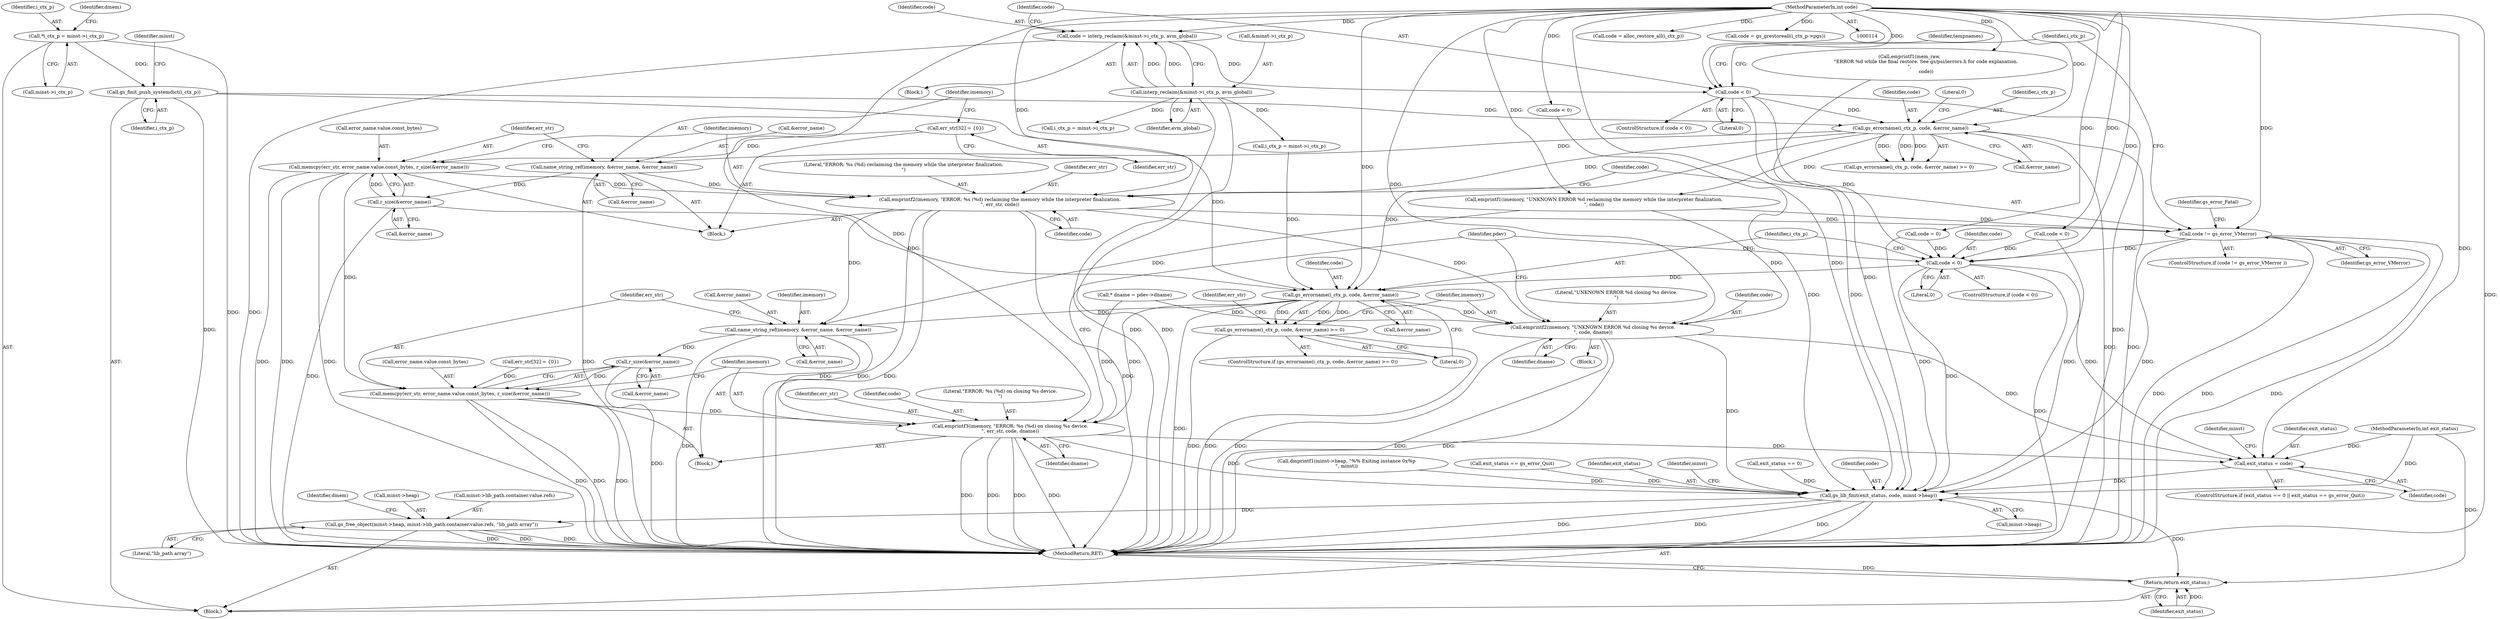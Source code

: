 digraph "0_ghostscript_241d91112771a6104de10b3948c3f350d6690c1d@API" {
"1000206" [label="(Call,memcpy(err_str, error_name.value.const_bytes, r_size(&error_name)))"];
"1000198" [label="(Call,err_str[32] = {0})"];
"1000213" [label="(Call,r_size(&error_name))"];
"1000200" [label="(Call,name_string_ref(imemory, &error_name, &error_name))"];
"1000190" [label="(Call,gs_errorname(i_ctx_p, code, &error_name))"];
"1000135" [label="(Call,gs_finit_push_systemdict(i_ctx_p))"];
"1000120" [label="(Call,*i_ctx_p = minst->i_ctx_p)"];
"1000179" [label="(Call,code < 0)"];
"1000170" [label="(Call,code = interp_reclaim(&minst->i_ctx_p, avm_global))"];
"1000172" [label="(Call,interp_reclaim(&minst->i_ctx_p, avm_global))"];
"1000117" [label="(MethodParameterIn,int code)"];
"1000216" [label="(Call,emprintf2(imemory, \"ERROR: %s (%d) reclaiming the memory while the interpreter finalization.\n\", err_str, code))"];
"1000228" [label="(Call,code != gs_error_VMerror)"];
"1000303" [label="(Call,code < 0)"];
"1000310" [label="(Call,gs_errorname(i_ctx_p, code, &error_name))"];
"1000309" [label="(Call,gs_errorname(i_ctx_p, code, &error_name) >= 0)"];
"1000320" [label="(Call,name_string_ref(imemory, &error_name, &error_name))"];
"1000333" [label="(Call,r_size(&error_name))"];
"1000326" [label="(Call,memcpy(err_str, error_name.value.const_bytes, r_size(&error_name)))"];
"1000336" [label="(Call,emprintf3(imemory, \"ERROR: %s (%d) on closing %s device.\n\", err_str, code, dname))"];
"1000360" [label="(Call,exit_status = code)"];
"1000539" [label="(Call,gs_lib_finit(exit_status, code, minst->heap))"];
"1000545" [label="(Call,gs_free_object(minst->heap, minst->lib_path.container.value.refs, \"lib_path array\"))"];
"1000562" [label="(Return,return exit_status;)"];
"1000344" [label="(Call,emprintf2(imemory, \"UNKNOWN ERROR %d closing %s device.\n\", code, dname))"];
"1000561" [label="(Identifier,dmem)"];
"1000189" [label="(Call,gs_errorname(i_ctx_p, code, &error_name) >= 0)"];
"1000326" [label="(Call,memcpy(err_str, error_name.value.const_bytes, r_size(&error_name)))"];
"1000117" [label="(MethodParameterIn,int code)"];
"1000308" [label="(ControlStructure,if (gs_errorname(i_ctx_p, code, &error_name) >= 0))"];
"1000199" [label="(Identifier,err_str)"];
"1000340" [label="(Identifier,code)"];
"1000547" [label="(Identifier,minst)"];
"1000120" [label="(Call,*i_ctx_p = minst->i_ctx_p)"];
"1000375" [label="(Call,i_ctx_p = minst->i_ctx_p)"];
"1000180" [label="(Identifier,code)"];
"1000127" [label="(Identifier,dmem)"];
"1000207" [label="(Identifier,err_str)"];
"1000362" [label="(Identifier,code)"];
"1000230" [label="(Identifier,gs_error_VMerror)"];
"1000191" [label="(Identifier,i_ctx_p)"];
"1000304" [label="(Identifier,code)"];
"1000345" [label="(Identifier,imemory)"];
"1000352" [label="(ControlStructure,if (exit_status == 0 || exit_status == gs_error_Quit))"];
"1000313" [label="(Call,&error_name)"];
"1000336" [label="(Call,emprintf3(imemory, \"ERROR: %s (%d) on closing %s device.\n\", err_str, code, dname))"];
"1000360" [label="(Call,exit_status = code)"];
"1000218" [label="(Literal,\"ERROR: %s (%d) reclaiming the memory while the interpreter finalization.\n\")"];
"1000122" [label="(Call,minst->i_ctx_p)"];
"1000309" [label="(Call,gs_errorname(i_ctx_p, code, &error_name) >= 0)"];
"1000361" [label="(Identifier,exit_status)"];
"1000116" [label="(MethodParameterIn,int exit_status)"];
"1000542" [label="(Call,minst->heap)"];
"1000206" [label="(Call,memcpy(err_str, error_name.value.const_bytes, r_size(&error_name)))"];
"1000204" [label="(Call,&error_name)"];
"1000302" [label="(ControlStructure,if (code < 0))"];
"1000179" [label="(Call,code < 0)"];
"1000232" [label="(Identifier,gs_error_Fatal)"];
"1000136" [label="(Identifier,i_ctx_p)"];
"1000297" [label="(Call,* dname = pdev->dname)"];
"1000354" [label="(Call,exit_status == 0)"];
"1000311" [label="(Identifier,i_ctx_p)"];
"1000118" [label="(Block,)"];
"1000178" [label="(ControlStructure,if (code < 0))"];
"1000319" [label="(Identifier,err_str)"];
"1000422" [label="(Call,code = alloc_restore_all(i_ctx_p))"];
"1000173" [label="(Call,&minst->i_ctx_p)"];
"1000346" [label="(Literal,\"UNKNOWN ERROR %d closing %s device.\n\")"];
"1000541" [label="(Identifier,code)"];
"1000322" [label="(Call,&error_name)"];
"1000389" [label="(Call,dmprintf1(minst->heap, \"%% Exiting instance 0x%p\n\", minst))"];
"1000227" [label="(ControlStructure,if (code != gs_error_VMerror ))"];
"1000216" [label="(Call,emprintf2(imemory, \"ERROR: %s (%d) reclaiming the memory while the interpreter finalization.\n\", err_str, code))"];
"1000200" [label="(Call,name_string_ref(imemory, &error_name, &error_name))"];
"1000546" [label="(Call,minst->heap)"];
"1000172" [label="(Call,interp_reclaim(&minst->i_ctx_p, avm_global))"];
"1000217" [label="(Identifier,imemory)"];
"1000344" [label="(Call,emprintf2(imemory, \"UNKNOWN ERROR %d closing %s device.\n\", code, dname))"];
"1000201" [label="(Identifier,imemory)"];
"1000234" [label="(Identifier,i_ctx_p)"];
"1000357" [label="(Call,exit_status == gs_error_Quit)"];
"1000169" [label="(Block,)"];
"1000160" [label="(Call,code = 0)"];
"1000430" [label="(Call,emprintf1(mem_raw,\n                      \"ERROR %d while the final restore. See gs/psi/ierrors.h for code explanation.\n\",\n                      code))"];
"1000140" [label="(Identifier,minst)"];
"1000324" [label="(Call,&error_name)"];
"1000268" [label="(Call,code < 0)"];
"1000312" [label="(Identifier,code)"];
"1000315" [label="(Literal,0)"];
"1000564" [label="(MethodReturn,RET)"];
"1000193" [label="(Call,&error_name)"];
"1000328" [label="(Call,error_name.value.const_bytes)"];
"1000190" [label="(Call,gs_errorname(i_ctx_p, code, &error_name))"];
"1000208" [label="(Call,error_name.value.const_bytes)"];
"1000320" [label="(Call,name_string_ref(imemory, &error_name, &error_name))"];
"1000198" [label="(Call,err_str[32] = {0})"];
"1000192" [label="(Identifier,code)"];
"1000310" [label="(Call,gs_errorname(i_ctx_p, code, &error_name))"];
"1000195" [label="(Literal,0)"];
"1000348" [label="(Identifier,dname)"];
"1000334" [label="(Call,&error_name)"];
"1000214" [label="(Call,&error_name)"];
"1000185" [label="(Identifier,tempnames)"];
"1000364" [label="(Identifier,minst)"];
"1000177" [label="(Identifier,avm_global)"];
"1000233" [label="(Call,i_ctx_p = minst->i_ctx_p)"];
"1000316" [label="(Block,)"];
"1000202" [label="(Call,&error_name)"];
"1000171" [label="(Identifier,code)"];
"1000338" [label="(Literal,\"ERROR: %s (%d) on closing %s device.\n\")"];
"1000549" [label="(Call,minst->lib_path.container.value.refs)"];
"1000305" [label="(Literal,0)"];
"1000327" [label="(Identifier,err_str)"];
"1000343" [label="(Block,)"];
"1000558" [label="(Literal,\"lib_path array\")"];
"1000563" [label="(Identifier,exit_status)"];
"1000539" [label="(Call,gs_lib_finit(exit_status, code, minst->heap))"];
"1000220" [label="(Identifier,code)"];
"1000219" [label="(Identifier,err_str)"];
"1000170" [label="(Call,code = interp_reclaim(&minst->i_ctx_p, avm_global))"];
"1000223" [label="(Call,emprintf1(imemory, \"UNKNOWN ERROR %d reclaiming the memory while the interpreter finalization.\n\", code))"];
"1000303" [label="(Call,code < 0)"];
"1000347" [label="(Identifier,code)"];
"1000545" [label="(Call,gs_free_object(minst->heap, minst->lib_path.container.value.refs, \"lib_path array\"))"];
"1000333" [label="(Call,r_size(&error_name))"];
"1000196" [label="(Block,)"];
"1000213" [label="(Call,r_size(&error_name))"];
"1000135" [label="(Call,gs_finit_push_systemdict(i_ctx_p))"];
"1000427" [label="(Call,code < 0)"];
"1000318" [label="(Call,err_str[32] = {0})"];
"1000540" [label="(Identifier,exit_status)"];
"1000562" [label="(Return,return exit_status;)"];
"1000339" [label="(Identifier,err_str)"];
"1000350" [label="(Identifier,pdev)"];
"1000228" [label="(Call,code != gs_error_VMerror)"];
"1000337" [label="(Identifier,imemory)"];
"1000181" [label="(Literal,0)"];
"1000261" [label="(Call,code = gs_grestoreall(i_ctx_p->pgs))"];
"1000321" [label="(Identifier,imemory)"];
"1000341" [label="(Identifier,dname)"];
"1000229" [label="(Identifier,code)"];
"1000121" [label="(Identifier,i_ctx_p)"];
"1000206" -> "1000196"  [label="AST: "];
"1000206" -> "1000213"  [label="CFG: "];
"1000207" -> "1000206"  [label="AST: "];
"1000208" -> "1000206"  [label="AST: "];
"1000213" -> "1000206"  [label="AST: "];
"1000217" -> "1000206"  [label="CFG: "];
"1000206" -> "1000564"  [label="DDG: "];
"1000206" -> "1000564"  [label="DDG: "];
"1000206" -> "1000564"  [label="DDG: "];
"1000198" -> "1000206"  [label="DDG: "];
"1000213" -> "1000206"  [label="DDG: "];
"1000206" -> "1000216"  [label="DDG: "];
"1000206" -> "1000326"  [label="DDG: "];
"1000198" -> "1000196"  [label="AST: "];
"1000198" -> "1000199"  [label="CFG: "];
"1000199" -> "1000198"  [label="AST: "];
"1000201" -> "1000198"  [label="CFG: "];
"1000213" -> "1000214"  [label="CFG: "];
"1000214" -> "1000213"  [label="AST: "];
"1000213" -> "1000564"  [label="DDG: "];
"1000200" -> "1000213"  [label="DDG: "];
"1000213" -> "1000310"  [label="DDG: "];
"1000200" -> "1000196"  [label="AST: "];
"1000200" -> "1000204"  [label="CFG: "];
"1000201" -> "1000200"  [label="AST: "];
"1000202" -> "1000200"  [label="AST: "];
"1000204" -> "1000200"  [label="AST: "];
"1000207" -> "1000200"  [label="CFG: "];
"1000200" -> "1000564"  [label="DDG: "];
"1000190" -> "1000200"  [label="DDG: "];
"1000200" -> "1000216"  [label="DDG: "];
"1000190" -> "1000189"  [label="AST: "];
"1000190" -> "1000193"  [label="CFG: "];
"1000191" -> "1000190"  [label="AST: "];
"1000192" -> "1000190"  [label="AST: "];
"1000193" -> "1000190"  [label="AST: "];
"1000195" -> "1000190"  [label="CFG: "];
"1000190" -> "1000564"  [label="DDG: "];
"1000190" -> "1000564"  [label="DDG: "];
"1000190" -> "1000189"  [label="DDG: "];
"1000190" -> "1000189"  [label="DDG: "];
"1000190" -> "1000189"  [label="DDG: "];
"1000135" -> "1000190"  [label="DDG: "];
"1000179" -> "1000190"  [label="DDG: "];
"1000117" -> "1000190"  [label="DDG: "];
"1000190" -> "1000216"  [label="DDG: "];
"1000190" -> "1000223"  [label="DDG: "];
"1000190" -> "1000310"  [label="DDG: "];
"1000135" -> "1000118"  [label="AST: "];
"1000135" -> "1000136"  [label="CFG: "];
"1000136" -> "1000135"  [label="AST: "];
"1000140" -> "1000135"  [label="CFG: "];
"1000135" -> "1000564"  [label="DDG: "];
"1000120" -> "1000135"  [label="DDG: "];
"1000135" -> "1000310"  [label="DDG: "];
"1000120" -> "1000118"  [label="AST: "];
"1000120" -> "1000122"  [label="CFG: "];
"1000121" -> "1000120"  [label="AST: "];
"1000122" -> "1000120"  [label="AST: "];
"1000127" -> "1000120"  [label="CFG: "];
"1000120" -> "1000564"  [label="DDG: "];
"1000179" -> "1000178"  [label="AST: "];
"1000179" -> "1000181"  [label="CFG: "];
"1000180" -> "1000179"  [label="AST: "];
"1000181" -> "1000179"  [label="AST: "];
"1000185" -> "1000179"  [label="CFG: "];
"1000234" -> "1000179"  [label="CFG: "];
"1000179" -> "1000564"  [label="DDG: "];
"1000170" -> "1000179"  [label="DDG: "];
"1000117" -> "1000179"  [label="DDG: "];
"1000179" -> "1000303"  [label="DDG: "];
"1000179" -> "1000539"  [label="DDG: "];
"1000170" -> "1000169"  [label="AST: "];
"1000170" -> "1000172"  [label="CFG: "];
"1000171" -> "1000170"  [label="AST: "];
"1000172" -> "1000170"  [label="AST: "];
"1000180" -> "1000170"  [label="CFG: "];
"1000170" -> "1000564"  [label="DDG: "];
"1000172" -> "1000170"  [label="DDG: "];
"1000172" -> "1000170"  [label="DDG: "];
"1000117" -> "1000170"  [label="DDG: "];
"1000172" -> "1000177"  [label="CFG: "];
"1000173" -> "1000172"  [label="AST: "];
"1000177" -> "1000172"  [label="AST: "];
"1000172" -> "1000564"  [label="DDG: "];
"1000172" -> "1000564"  [label="DDG: "];
"1000172" -> "1000233"  [label="DDG: "];
"1000172" -> "1000375"  [label="DDG: "];
"1000117" -> "1000114"  [label="AST: "];
"1000117" -> "1000564"  [label="DDG: "];
"1000117" -> "1000160"  [label="DDG: "];
"1000117" -> "1000216"  [label="DDG: "];
"1000117" -> "1000223"  [label="DDG: "];
"1000117" -> "1000228"  [label="DDG: "];
"1000117" -> "1000261"  [label="DDG: "];
"1000117" -> "1000268"  [label="DDG: "];
"1000117" -> "1000303"  [label="DDG: "];
"1000117" -> "1000310"  [label="DDG: "];
"1000117" -> "1000336"  [label="DDG: "];
"1000117" -> "1000344"  [label="DDG: "];
"1000117" -> "1000360"  [label="DDG: "];
"1000117" -> "1000422"  [label="DDG: "];
"1000117" -> "1000427"  [label="DDG: "];
"1000117" -> "1000430"  [label="DDG: "];
"1000117" -> "1000539"  [label="DDG: "];
"1000216" -> "1000196"  [label="AST: "];
"1000216" -> "1000220"  [label="CFG: "];
"1000217" -> "1000216"  [label="AST: "];
"1000218" -> "1000216"  [label="AST: "];
"1000219" -> "1000216"  [label="AST: "];
"1000220" -> "1000216"  [label="AST: "];
"1000229" -> "1000216"  [label="CFG: "];
"1000216" -> "1000564"  [label="DDG: "];
"1000216" -> "1000564"  [label="DDG: "];
"1000216" -> "1000564"  [label="DDG: "];
"1000216" -> "1000228"  [label="DDG: "];
"1000216" -> "1000320"  [label="DDG: "];
"1000216" -> "1000344"  [label="DDG: "];
"1000228" -> "1000227"  [label="AST: "];
"1000228" -> "1000230"  [label="CFG: "];
"1000229" -> "1000228"  [label="AST: "];
"1000230" -> "1000228"  [label="AST: "];
"1000232" -> "1000228"  [label="CFG: "];
"1000234" -> "1000228"  [label="CFG: "];
"1000228" -> "1000564"  [label="DDG: "];
"1000228" -> "1000564"  [label="DDG: "];
"1000228" -> "1000564"  [label="DDG: "];
"1000223" -> "1000228"  [label="DDG: "];
"1000228" -> "1000303"  [label="DDG: "];
"1000228" -> "1000539"  [label="DDG: "];
"1000303" -> "1000302"  [label="AST: "];
"1000303" -> "1000305"  [label="CFG: "];
"1000304" -> "1000303"  [label="AST: "];
"1000305" -> "1000303"  [label="AST: "];
"1000311" -> "1000303"  [label="CFG: "];
"1000350" -> "1000303"  [label="CFG: "];
"1000303" -> "1000564"  [label="DDG: "];
"1000268" -> "1000303"  [label="DDG: "];
"1000160" -> "1000303"  [label="DDG: "];
"1000303" -> "1000310"  [label="DDG: "];
"1000303" -> "1000360"  [label="DDG: "];
"1000303" -> "1000539"  [label="DDG: "];
"1000310" -> "1000309"  [label="AST: "];
"1000310" -> "1000313"  [label="CFG: "];
"1000311" -> "1000310"  [label="AST: "];
"1000312" -> "1000310"  [label="AST: "];
"1000313" -> "1000310"  [label="AST: "];
"1000315" -> "1000310"  [label="CFG: "];
"1000310" -> "1000564"  [label="DDG: "];
"1000310" -> "1000309"  [label="DDG: "];
"1000310" -> "1000309"  [label="DDG: "];
"1000310" -> "1000309"  [label="DDG: "];
"1000233" -> "1000310"  [label="DDG: "];
"1000310" -> "1000320"  [label="DDG: "];
"1000310" -> "1000336"  [label="DDG: "];
"1000310" -> "1000344"  [label="DDG: "];
"1000309" -> "1000308"  [label="AST: "];
"1000309" -> "1000315"  [label="CFG: "];
"1000315" -> "1000309"  [label="AST: "];
"1000319" -> "1000309"  [label="CFG: "];
"1000345" -> "1000309"  [label="CFG: "];
"1000309" -> "1000564"  [label="DDG: "];
"1000309" -> "1000564"  [label="DDG: "];
"1000320" -> "1000316"  [label="AST: "];
"1000320" -> "1000324"  [label="CFG: "];
"1000321" -> "1000320"  [label="AST: "];
"1000322" -> "1000320"  [label="AST: "];
"1000324" -> "1000320"  [label="AST: "];
"1000327" -> "1000320"  [label="CFG: "];
"1000320" -> "1000564"  [label="DDG: "];
"1000223" -> "1000320"  [label="DDG: "];
"1000320" -> "1000333"  [label="DDG: "];
"1000320" -> "1000336"  [label="DDG: "];
"1000333" -> "1000326"  [label="AST: "];
"1000333" -> "1000334"  [label="CFG: "];
"1000334" -> "1000333"  [label="AST: "];
"1000326" -> "1000333"  [label="CFG: "];
"1000333" -> "1000564"  [label="DDG: "];
"1000333" -> "1000326"  [label="DDG: "];
"1000326" -> "1000316"  [label="AST: "];
"1000327" -> "1000326"  [label="AST: "];
"1000328" -> "1000326"  [label="AST: "];
"1000337" -> "1000326"  [label="CFG: "];
"1000326" -> "1000564"  [label="DDG: "];
"1000326" -> "1000564"  [label="DDG: "];
"1000326" -> "1000564"  [label="DDG: "];
"1000318" -> "1000326"  [label="DDG: "];
"1000326" -> "1000336"  [label="DDG: "];
"1000336" -> "1000316"  [label="AST: "];
"1000336" -> "1000341"  [label="CFG: "];
"1000337" -> "1000336"  [label="AST: "];
"1000338" -> "1000336"  [label="AST: "];
"1000339" -> "1000336"  [label="AST: "];
"1000340" -> "1000336"  [label="AST: "];
"1000341" -> "1000336"  [label="AST: "];
"1000350" -> "1000336"  [label="CFG: "];
"1000336" -> "1000564"  [label="DDG: "];
"1000336" -> "1000564"  [label="DDG: "];
"1000336" -> "1000564"  [label="DDG: "];
"1000336" -> "1000564"  [label="DDG: "];
"1000297" -> "1000336"  [label="DDG: "];
"1000336" -> "1000360"  [label="DDG: "];
"1000336" -> "1000539"  [label="DDG: "];
"1000360" -> "1000352"  [label="AST: "];
"1000360" -> "1000362"  [label="CFG: "];
"1000361" -> "1000360"  [label="AST: "];
"1000362" -> "1000360"  [label="AST: "];
"1000364" -> "1000360"  [label="CFG: "];
"1000344" -> "1000360"  [label="DDG: "];
"1000116" -> "1000360"  [label="DDG: "];
"1000360" -> "1000539"  [label="DDG: "];
"1000539" -> "1000118"  [label="AST: "];
"1000539" -> "1000542"  [label="CFG: "];
"1000540" -> "1000539"  [label="AST: "];
"1000541" -> "1000539"  [label="AST: "];
"1000542" -> "1000539"  [label="AST: "];
"1000547" -> "1000539"  [label="CFG: "];
"1000539" -> "1000564"  [label="DDG: "];
"1000539" -> "1000564"  [label="DDG: "];
"1000539" -> "1000564"  [label="DDG: "];
"1000357" -> "1000539"  [label="DDG: "];
"1000354" -> "1000539"  [label="DDG: "];
"1000116" -> "1000539"  [label="DDG: "];
"1000268" -> "1000539"  [label="DDG: "];
"1000430" -> "1000539"  [label="DDG: "];
"1000160" -> "1000539"  [label="DDG: "];
"1000427" -> "1000539"  [label="DDG: "];
"1000344" -> "1000539"  [label="DDG: "];
"1000389" -> "1000539"  [label="DDG: "];
"1000539" -> "1000545"  [label="DDG: "];
"1000539" -> "1000562"  [label="DDG: "];
"1000545" -> "1000118"  [label="AST: "];
"1000545" -> "1000558"  [label="CFG: "];
"1000546" -> "1000545"  [label="AST: "];
"1000549" -> "1000545"  [label="AST: "];
"1000558" -> "1000545"  [label="AST: "];
"1000561" -> "1000545"  [label="CFG: "];
"1000545" -> "1000564"  [label="DDG: "];
"1000545" -> "1000564"  [label="DDG: "];
"1000545" -> "1000564"  [label="DDG: "];
"1000562" -> "1000118"  [label="AST: "];
"1000562" -> "1000563"  [label="CFG: "];
"1000563" -> "1000562"  [label="AST: "];
"1000564" -> "1000562"  [label="CFG: "];
"1000562" -> "1000564"  [label="DDG: "];
"1000563" -> "1000562"  [label="DDG: "];
"1000116" -> "1000562"  [label="DDG: "];
"1000344" -> "1000343"  [label="AST: "];
"1000344" -> "1000348"  [label="CFG: "];
"1000345" -> "1000344"  [label="AST: "];
"1000346" -> "1000344"  [label="AST: "];
"1000347" -> "1000344"  [label="AST: "];
"1000348" -> "1000344"  [label="AST: "];
"1000350" -> "1000344"  [label="CFG: "];
"1000344" -> "1000564"  [label="DDG: "];
"1000344" -> "1000564"  [label="DDG: "];
"1000344" -> "1000564"  [label="DDG: "];
"1000223" -> "1000344"  [label="DDG: "];
"1000297" -> "1000344"  [label="DDG: "];
}
